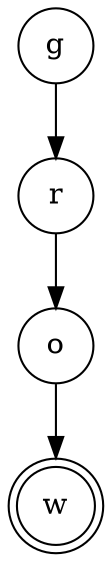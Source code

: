 digraph {   
    node [shape = doublecircle, color = black] w ;
    node [shape = circle];
    node [color= black];
    g -> r -> o -> w;	
}